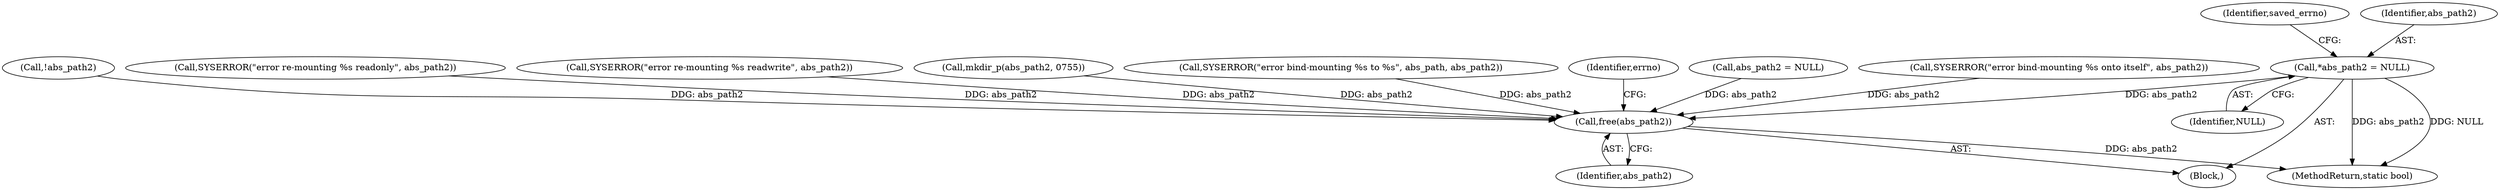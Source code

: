 digraph "0_lxc_592fd47a6245508b79fe6ac819fe6d3b2c1289be@pointer" {
"1000142" [label="(Call,*abs_path2 = NULL)"];
"1000725" [label="(Call,free(abs_path2))"];
"1000142" [label="(Call,*abs_path2 = NULL)"];
"1000639" [label="(Call,SYSERROR(\"error re-mounting %s readonly\", abs_path2))"];
"1000508" [label="(Call,SYSERROR(\"error re-mounting %s readwrite\", abs_path2))"];
"1000151" [label="(Identifier,saved_errno)"];
"1000516" [label="(Call,mkdir_p(abs_path2, 0755))"];
"1000612" [label="(Call,SYSERROR(\"error bind-mounting %s to %s\", abs_path, abs_path2))"];
"1000144" [label="(Identifier,NULL)"];
"1000143" [label="(Identifier,abs_path2)"];
"1000116" [label="(Block,)"];
"1000726" [label="(Identifier,abs_path2)"];
"1000725" [label="(Call,free(abs_path2))"];
"1000728" [label="(Identifier,errno)"];
"1000650" [label="(Call,abs_path2 = NULL)"];
"1000732" [label="(MethodReturn,static bool)"];
"1000489" [label="(Call,SYSERROR(\"error bind-mounting %s onto itself\", abs_path2))"];
"1000390" [label="(Call,!abs_path2)"];
"1000142" -> "1000116"  [label="AST: "];
"1000142" -> "1000144"  [label="CFG: "];
"1000143" -> "1000142"  [label="AST: "];
"1000144" -> "1000142"  [label="AST: "];
"1000151" -> "1000142"  [label="CFG: "];
"1000142" -> "1000732"  [label="DDG: NULL"];
"1000142" -> "1000732"  [label="DDG: abs_path2"];
"1000142" -> "1000725"  [label="DDG: abs_path2"];
"1000725" -> "1000116"  [label="AST: "];
"1000725" -> "1000726"  [label="CFG: "];
"1000726" -> "1000725"  [label="AST: "];
"1000728" -> "1000725"  [label="CFG: "];
"1000725" -> "1000732"  [label="DDG: abs_path2"];
"1000639" -> "1000725"  [label="DDG: abs_path2"];
"1000650" -> "1000725"  [label="DDG: abs_path2"];
"1000390" -> "1000725"  [label="DDG: abs_path2"];
"1000508" -> "1000725"  [label="DDG: abs_path2"];
"1000516" -> "1000725"  [label="DDG: abs_path2"];
"1000612" -> "1000725"  [label="DDG: abs_path2"];
"1000489" -> "1000725"  [label="DDG: abs_path2"];
}
